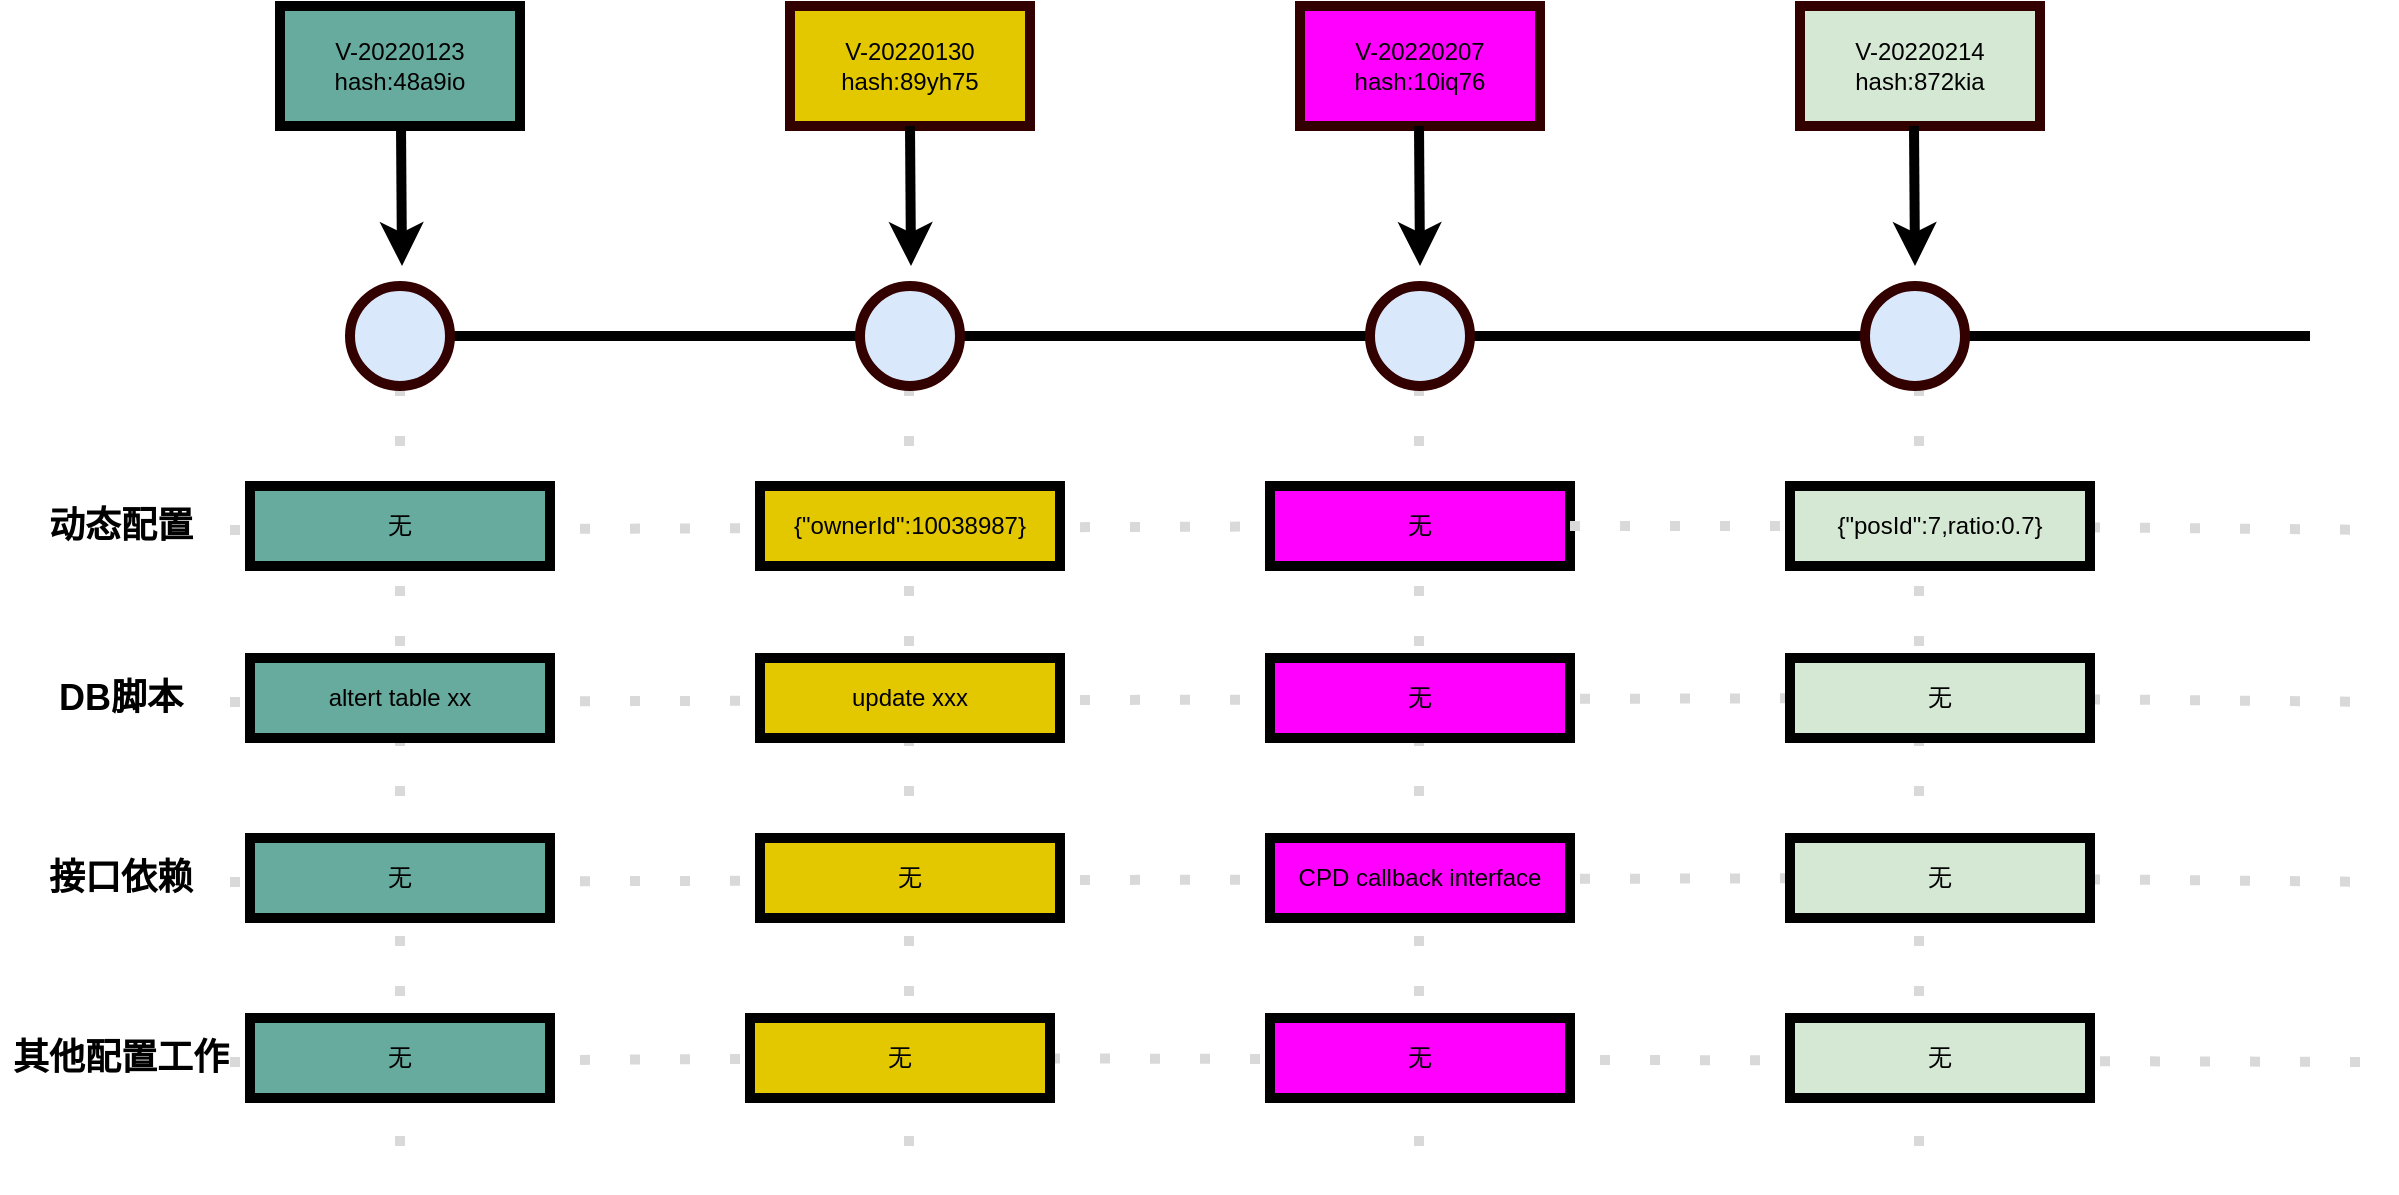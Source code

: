 <mxfile version="16.4.7" type="github"><diagram id="chNzZVGyo9SPdtNRLmo0" name="Page-1"><mxGraphModel dx="2522" dy="762" grid="1" gridSize="10" guides="1" tooltips="1" connect="1" arrows="1" fold="1" page="1" pageScale="1" pageWidth="1100" pageHeight="850" math="0" shadow="0"><root><mxCell id="0"/><mxCell id="1" parent="0"/><mxCell id="sQp2Zh3F2BZOGlov7ECM-1" value="" style="endArrow=none;dashed=1;html=1;strokeWidth=5;dashPattern=1 4;strokeColor=#D9D9D9;startArrow=none;" parent="1" source="gvp6AJLyiE2rmEpr4Blh-25" edge="1"><mxGeometry width="50" height="50" relative="1" as="geometry"><mxPoint x="-220" y="372" as="sourcePoint"/><mxPoint x="860" y="372" as="targetPoint"/></mxGeometry></mxCell><mxCell id="gvp6AJLyiE2rmEpr4Blh-20" value="" style="endArrow=none;dashed=1;html=1;strokeWidth=5;dashPattern=1 4;strokeColor=#D9D9D9;exitX=0.5;exitY=1;exitDx=0;exitDy=0;" parent="1" edge="1"><mxGeometry width="50" height="50" relative="1" as="geometry"><mxPoint x="119.5" y="300" as="sourcePoint"/><mxPoint x="119.5" y="700" as="targetPoint"/></mxGeometry></mxCell><mxCell id="gvp6AJLyiE2rmEpr4Blh-21" value="" style="endArrow=none;dashed=1;html=1;strokeWidth=5;dashPattern=1 4;strokeColor=#D9D9D9;exitX=0.5;exitY=1;exitDx=0;exitDy=0;" parent="1" edge="1"><mxGeometry width="50" height="50" relative="1" as="geometry"><mxPoint x="374.5" y="300" as="sourcePoint"/><mxPoint x="374.5" y="700" as="targetPoint"/></mxGeometry></mxCell><mxCell id="gvp6AJLyiE2rmEpr4Blh-22" value="" style="endArrow=none;dashed=1;html=1;strokeWidth=5;dashPattern=1 4;strokeColor=#D9D9D9;exitX=0.5;exitY=1;exitDx=0;exitDy=0;" parent="1" edge="1"><mxGeometry width="50" height="50" relative="1" as="geometry"><mxPoint x="624.5" y="300" as="sourcePoint"/><mxPoint x="624.5" y="700" as="targetPoint"/></mxGeometry></mxCell><mxCell id="gvp6AJLyiE2rmEpr4Blh-4" value="" style="endArrow=none;dashed=1;html=1;strokeWidth=5;dashPattern=1 4;strokeColor=#D9D9D9;exitX=0.5;exitY=1;exitDx=0;exitDy=0;" parent="1" source="sQp2Zh3F2BZOGlov7ECM-13" edge="1"><mxGeometry width="50" height="50" relative="1" as="geometry"><mxPoint x="-210" y="520" as="sourcePoint"/><mxPoint x="-135" y="700" as="targetPoint"/></mxGeometry></mxCell><mxCell id="sQp2Zh3F2BZOGlov7ECM-8" value="V-20220123&lt;br&gt;hash:48a9io" style="rounded=0;whiteSpace=wrap;html=1;strokeWidth=5;fillColor=#67AB9F;" parent="1" vertex="1"><mxGeometry x="-195" y="110" width="120" height="60" as="geometry"/></mxCell><mxCell id="sQp2Zh3F2BZOGlov7ECM-9" value="&lt;span style=&quot;color: rgb(0 , 0 , 0)&quot;&gt;V-20220130&lt;br&gt;&lt;/span&gt;&lt;span style=&quot;color: rgb(0 , 0 , 0)&quot;&gt;hash:89yh75&lt;/span&gt;&lt;span style=&quot;color: rgb(0 , 0 , 0)&quot;&gt;&lt;br&gt;&lt;/span&gt;" style="rounded=0;whiteSpace=wrap;html=1;strokeWidth=5;fillColor=#e3c800;strokeColor=#330000;fontColor=#ffffff;" parent="1" vertex="1"><mxGeometry x="60" y="110" width="120" height="60" as="geometry"/></mxCell><mxCell id="sQp2Zh3F2BZOGlov7ECM-12" style="edgeStyle=orthogonalEdgeStyle;curved=1;rounded=0;orthogonalLoop=1;jettySize=auto;html=1;entryX=0;entryY=0.5;entryDx=0;entryDy=0;endArrow=none;endFill=0;strokeWidth=5;" parent="1" source="sQp2Zh3F2BZOGlov7ECM-13" target="sQp2Zh3F2BZOGlov7ECM-20" edge="1"><mxGeometry relative="1" as="geometry"/></mxCell><mxCell id="sQp2Zh3F2BZOGlov7ECM-13" value="" style="ellipse;whiteSpace=wrap;html=1;aspect=fixed;strokeColor=#330000;fillColor=#DAE8FC;strokeWidth=5;" parent="1" vertex="1"><mxGeometry x="-160" y="250" width="50" height="50" as="geometry"/></mxCell><mxCell id="sQp2Zh3F2BZOGlov7ECM-14" style="edgeStyle=orthogonalEdgeStyle;curved=1;rounded=0;orthogonalLoop=1;jettySize=auto;html=1;entryX=0;entryY=0.5;entryDx=0;entryDy=0;endArrow=none;endFill=0;strokeWidth=5;" parent="1" source="sQp2Zh3F2BZOGlov7ECM-20" edge="1"><mxGeometry relative="1" as="geometry"><mxPoint x="820" y="275" as="targetPoint"/></mxGeometry></mxCell><mxCell id="sQp2Zh3F2BZOGlov7ECM-20" value="" style="ellipse;whiteSpace=wrap;html=1;aspect=fixed;strokeColor=#330000;fillColor=#DAE8FC;strokeWidth=5;" parent="1" vertex="1"><mxGeometry x="350" y="250" width="50" height="50" as="geometry"/></mxCell><mxCell id="sQp2Zh3F2BZOGlov7ECM-21" value="" style="endArrow=classic;html=1;strokeWidth=5;" parent="1" edge="1"><mxGeometry width="50" height="50" relative="1" as="geometry"><mxPoint x="-134.5" y="170" as="sourcePoint"/><mxPoint x="-134" y="240" as="targetPoint"/></mxGeometry></mxCell><mxCell id="sQp2Zh3F2BZOGlov7ECM-32" value="V-20220207&lt;br&gt;hash:10iq76" style="rounded=0;whiteSpace=wrap;html=1;strokeWidth=5;fillColor=#FF00FF;strokeColor=#330000;gradientColor=none;" parent="1" vertex="1"><mxGeometry x="315" y="110" width="120" height="60" as="geometry"/></mxCell><mxCell id="sQp2Zh3F2BZOGlov7ECM-38" value="" style="endArrow=classic;html=1;strokeWidth=5;" parent="1" edge="1"><mxGeometry width="50" height="50" relative="1" as="geometry"><mxPoint x="374.5" y="170" as="sourcePoint"/><mxPoint x="375" y="240" as="targetPoint"/></mxGeometry></mxCell><mxCell id="sQp2Zh3F2BZOGlov7ECM-62" value="V-20220214&lt;br&gt;hash:872kia" style="rounded=0;whiteSpace=wrap;html=1;strokeWidth=5;strokeColor=#330000;gradientColor=none;fillColor=#D5E8D4;" parent="1" vertex="1"><mxGeometry x="565" y="110" width="120" height="60" as="geometry"/></mxCell><mxCell id="sQp2Zh3F2BZOGlov7ECM-63" value="" style="ellipse;whiteSpace=wrap;html=1;aspect=fixed;strokeColor=#330000;fillColor=#DAE8FC;strokeWidth=5;" parent="1" vertex="1"><mxGeometry x="597.5" y="250" width="50" height="50" as="geometry"/></mxCell><mxCell id="sQp2Zh3F2BZOGlov7ECM-65" value="" style="endArrow=classic;html=1;strokeWidth=5;" parent="1" edge="1"><mxGeometry width="50" height="50" relative="1" as="geometry"><mxPoint x="622" y="170" as="sourcePoint"/><mxPoint x="622.5" y="240" as="targetPoint"/></mxGeometry></mxCell><mxCell id="sQp2Zh3F2BZOGlov7ECM-69" value="" style="ellipse;whiteSpace=wrap;html=1;aspect=fixed;strokeColor=#330000;fillColor=#DAE8FC;strokeWidth=5;" parent="1" vertex="1"><mxGeometry x="95" y="250" width="50" height="50" as="geometry"/></mxCell><mxCell id="sQp2Zh3F2BZOGlov7ECM-71" value="" style="endArrow=classic;html=1;strokeWidth=5;" parent="1" edge="1"><mxGeometry width="50" height="50" relative="1" as="geometry"><mxPoint x="120" y="170" as="sourcePoint"/><mxPoint x="120.5" y="240" as="targetPoint"/></mxGeometry></mxCell><mxCell id="gvp6AJLyiE2rmEpr4Blh-3" value="&lt;font style=&quot;font-size: 18px&quot;&gt;&lt;b&gt;动态配置&lt;/b&gt;&lt;/font&gt;" style="text;html=1;align=center;verticalAlign=middle;resizable=0;points=[];autosize=1;strokeColor=none;fillColor=none;" parent="1" vertex="1"><mxGeometry x="-320" y="360" width="90" height="20" as="geometry"/></mxCell><mxCell id="gvp6AJLyiE2rmEpr4Blh-9" value="" style="endArrow=none;dashed=1;html=1;strokeWidth=5;dashPattern=1 4;strokeColor=#D9D9D9;startArrow=none;" parent="1" source="gvp6AJLyiE2rmEpr4Blh-38" edge="1"><mxGeometry width="50" height="50" relative="1" as="geometry"><mxPoint x="-220" y="458" as="sourcePoint"/><mxPoint x="860" y="458" as="targetPoint"/></mxGeometry></mxCell><mxCell id="gvp6AJLyiE2rmEpr4Blh-10" value="altert table xx" style="rounded=0;whiteSpace=wrap;html=1;strokeWidth=5;fillColor=#67AB9F;" parent="1" vertex="1"><mxGeometry x="-210" y="436" width="150" height="40" as="geometry"/></mxCell><mxCell id="gvp6AJLyiE2rmEpr4Blh-11" value="&lt;span style=&quot;font-size: 18px&quot;&gt;&lt;b&gt;DB脚本&lt;/b&gt;&lt;/span&gt;" style="text;html=1;align=center;verticalAlign=middle;resizable=0;points=[];autosize=1;strokeColor=none;fillColor=none;" parent="1" vertex="1"><mxGeometry x="-315" y="446" width="80" height="20" as="geometry"/></mxCell><mxCell id="gvp6AJLyiE2rmEpr4Blh-12" value="" style="endArrow=none;dashed=1;html=1;strokeWidth=5;dashPattern=1 4;strokeColor=#D9D9D9;startArrow=none;" parent="1" source="gvp6AJLyiE2rmEpr4Blh-40" edge="1"><mxGeometry width="50" height="50" relative="1" as="geometry"><mxPoint x="-220" y="548" as="sourcePoint"/><mxPoint x="860" y="548" as="targetPoint"/></mxGeometry></mxCell><mxCell id="gvp6AJLyiE2rmEpr4Blh-13" value="无" style="rounded=0;whiteSpace=wrap;html=1;strokeWidth=5;fillColor=#67AB9F;" parent="1" vertex="1"><mxGeometry x="-210" y="526" width="150" height="40" as="geometry"/></mxCell><mxCell id="gvp6AJLyiE2rmEpr4Blh-14" value="&lt;span style=&quot;font-size: 18px&quot;&gt;&lt;b&gt;接口依赖&lt;/b&gt;&lt;/span&gt;" style="text;html=1;align=center;verticalAlign=middle;resizable=0;points=[];autosize=1;strokeColor=none;fillColor=none;" parent="1" vertex="1"><mxGeometry x="-320" y="536" width="90" height="20" as="geometry"/></mxCell><mxCell id="gvp6AJLyiE2rmEpr4Blh-15" value="" style="endArrow=none;dashed=1;html=1;strokeWidth=5;dashPattern=1 4;strokeColor=#D9D9D9;startArrow=none;" parent="1" source="gvp6AJLyiE2rmEpr4Blh-33" edge="1"><mxGeometry width="50" height="50" relative="1" as="geometry"><mxPoint x="-220" y="638" as="sourcePoint"/><mxPoint x="860" y="638" as="targetPoint"/></mxGeometry></mxCell><mxCell id="gvp6AJLyiE2rmEpr4Blh-17" value="&lt;font style=&quot;font-size: 18px&quot;&gt;&lt;b&gt;其他配置工作&lt;/b&gt;&lt;/font&gt;" style="text;html=1;align=center;verticalAlign=middle;resizable=0;points=[];autosize=1;strokeColor=none;fillColor=none;" parent="1" vertex="1"><mxGeometry x="-335" y="626" width="120" height="20" as="geometry"/></mxCell><mxCell id="gvp6AJLyiE2rmEpr4Blh-23" value="无" style="rounded=0;whiteSpace=wrap;html=1;strokeWidth=5;fillColor=#FF00FF;" parent="1" vertex="1"><mxGeometry x="300" y="350" width="150" height="40" as="geometry"/></mxCell><mxCell id="gvp6AJLyiE2rmEpr4Blh-24" value="" style="endArrow=none;dashed=1;html=1;strokeWidth=5;dashPattern=1 4;strokeColor=#D9D9D9;" parent="1" target="gvp6AJLyiE2rmEpr4Blh-23" edge="1"><mxGeometry width="50" height="50" relative="1" as="geometry"><mxPoint x="-220" y="372" as="sourcePoint"/><mxPoint x="860" y="372" as="targetPoint"/></mxGeometry></mxCell><mxCell id="gvp6AJLyiE2rmEpr4Blh-25" value="{&quot;posId&quot;:7,ratio:0.7}" style="rounded=0;whiteSpace=wrap;html=1;strokeWidth=5;fillColor=#D5E8D4;" parent="1" vertex="1"><mxGeometry x="560" y="350" width="150" height="40" as="geometry"/></mxCell><mxCell id="gvp6AJLyiE2rmEpr4Blh-26" value="" style="endArrow=none;dashed=1;html=1;strokeWidth=5;dashPattern=1 4;strokeColor=#D9D9D9;startArrow=none;" parent="1" source="gvp6AJLyiE2rmEpr4Blh-23" target="gvp6AJLyiE2rmEpr4Blh-25" edge="1"><mxGeometry width="50" height="50" relative="1" as="geometry"><mxPoint x="450" y="370.309" as="sourcePoint"/><mxPoint x="860" y="372" as="targetPoint"/></mxGeometry></mxCell><mxCell id="gvp6AJLyiE2rmEpr4Blh-19" value="{&quot;ownerId&quot;:10038987}" style="rounded=0;whiteSpace=wrap;html=1;strokeWidth=5;fillColor=#E3C800;" parent="1" vertex="1"><mxGeometry x="45" y="350" width="150" height="40" as="geometry"/></mxCell><mxCell id="gvp6AJLyiE2rmEpr4Blh-2" value="无" style="rounded=0;whiteSpace=wrap;html=1;strokeWidth=5;fillColor=#67AB9F;" parent="1" vertex="1"><mxGeometry x="-210" y="350" width="150" height="40" as="geometry"/></mxCell><mxCell id="gvp6AJLyiE2rmEpr4Blh-34" value="" style="endArrow=none;dashed=1;html=1;strokeWidth=5;dashPattern=1 4;strokeColor=#D9D9D9;" parent="1" target="gvp6AJLyiE2rmEpr4Blh-33" edge="1"><mxGeometry width="50" height="50" relative="1" as="geometry"><mxPoint x="-220" y="638" as="sourcePoint"/><mxPoint x="860" y="638" as="targetPoint"/></mxGeometry></mxCell><mxCell id="gvp6AJLyiE2rmEpr4Blh-39" value="" style="endArrow=none;dashed=1;html=1;strokeWidth=5;dashPattern=1 4;strokeColor=#D9D9D9;" parent="1" target="gvp6AJLyiE2rmEpr4Blh-38" edge="1"><mxGeometry width="50" height="50" relative="1" as="geometry"><mxPoint x="-220" y="458" as="sourcePoint"/><mxPoint x="860" y="458" as="targetPoint"/></mxGeometry></mxCell><mxCell id="gvp6AJLyiE2rmEpr4Blh-41" value="" style="endArrow=none;dashed=1;html=1;strokeWidth=5;dashPattern=1 4;strokeColor=#D9D9D9;" parent="1" target="gvp6AJLyiE2rmEpr4Blh-40" edge="1"><mxGeometry width="50" height="50" relative="1" as="geometry"><mxPoint x="-220" y="548" as="sourcePoint"/><mxPoint x="860" y="548" as="targetPoint"/></mxGeometry></mxCell><mxCell id="gvp6AJLyiE2rmEpr4Blh-16" value="无" style="rounded=0;whiteSpace=wrap;html=1;strokeWidth=5;fillColor=#67AB9F;" parent="1" vertex="1"><mxGeometry x="-210" y="616" width="150" height="40" as="geometry"/></mxCell><mxCell id="gvp6AJLyiE2rmEpr4Blh-28" value="update xxx" style="rounded=0;whiteSpace=wrap;html=1;strokeWidth=5;fillColor=#E3C800;" parent="1" vertex="1"><mxGeometry x="45" y="436" width="150" height="40" as="geometry"/></mxCell><mxCell id="gvp6AJLyiE2rmEpr4Blh-29" value="无" style="rounded=0;whiteSpace=wrap;html=1;strokeWidth=5;fillColor=#E3C800;" parent="1" vertex="1"><mxGeometry x="45" y="526" width="150" height="40" as="geometry"/></mxCell><mxCell id="gvp6AJLyiE2rmEpr4Blh-33" value="无" style="rounded=0;whiteSpace=wrap;html=1;strokeWidth=5;fillColor=#E3C800;" parent="1" vertex="1"><mxGeometry x="40" y="616" width="150" height="40" as="geometry"/></mxCell><mxCell id="gvp6AJLyiE2rmEpr4Blh-35" value="无" style="rounded=0;whiteSpace=wrap;html=1;strokeWidth=5;fillColor=#FF00FF;" parent="1" vertex="1"><mxGeometry x="300" y="436" width="150" height="40" as="geometry"/></mxCell><mxCell id="gvp6AJLyiE2rmEpr4Blh-36" value="CPD callback interface" style="rounded=0;whiteSpace=wrap;html=1;strokeWidth=5;fillColor=#FF00FF;" parent="1" vertex="1"><mxGeometry x="300" y="526" width="150" height="40" as="geometry"/></mxCell><mxCell id="gvp6AJLyiE2rmEpr4Blh-37" value="无" style="rounded=0;whiteSpace=wrap;html=1;strokeWidth=5;fillColor=#FF00FF;" parent="1" vertex="1"><mxGeometry x="300" y="616" width="150" height="40" as="geometry"/></mxCell><mxCell id="gvp6AJLyiE2rmEpr4Blh-38" value="无" style="rounded=0;whiteSpace=wrap;html=1;strokeWidth=5;fillColor=#D5E8D4;" parent="1" vertex="1"><mxGeometry x="560" y="436" width="150" height="40" as="geometry"/></mxCell><mxCell id="gvp6AJLyiE2rmEpr4Blh-40" value="无" style="rounded=0;whiteSpace=wrap;html=1;strokeWidth=5;fillColor=#D5E8D4;" parent="1" vertex="1"><mxGeometry x="560" y="526" width="150" height="40" as="geometry"/></mxCell><mxCell id="gvp6AJLyiE2rmEpr4Blh-42" value="无" style="rounded=0;whiteSpace=wrap;html=1;strokeWidth=5;fillColor=#D5E8D4;" parent="1" vertex="1"><mxGeometry x="560" y="616" width="150" height="40" as="geometry"/></mxCell><mxCell id="gvp6AJLyiE2rmEpr4Blh-43" value="altert table xx" style="rounded=0;whiteSpace=wrap;html=1;strokeWidth=5;fillColor=#67AB9F;" parent="1" vertex="1"><mxGeometry x="-210" y="436" width="150" height="40" as="geometry"/></mxCell><mxCell id="gvp6AJLyiE2rmEpr4Blh-44" value="无" style="rounded=0;whiteSpace=wrap;html=1;strokeWidth=5;fillColor=#67AB9F;" parent="1" vertex="1"><mxGeometry x="-210" y="526" width="150" height="40" as="geometry"/></mxCell></root></mxGraphModel></diagram></mxfile>